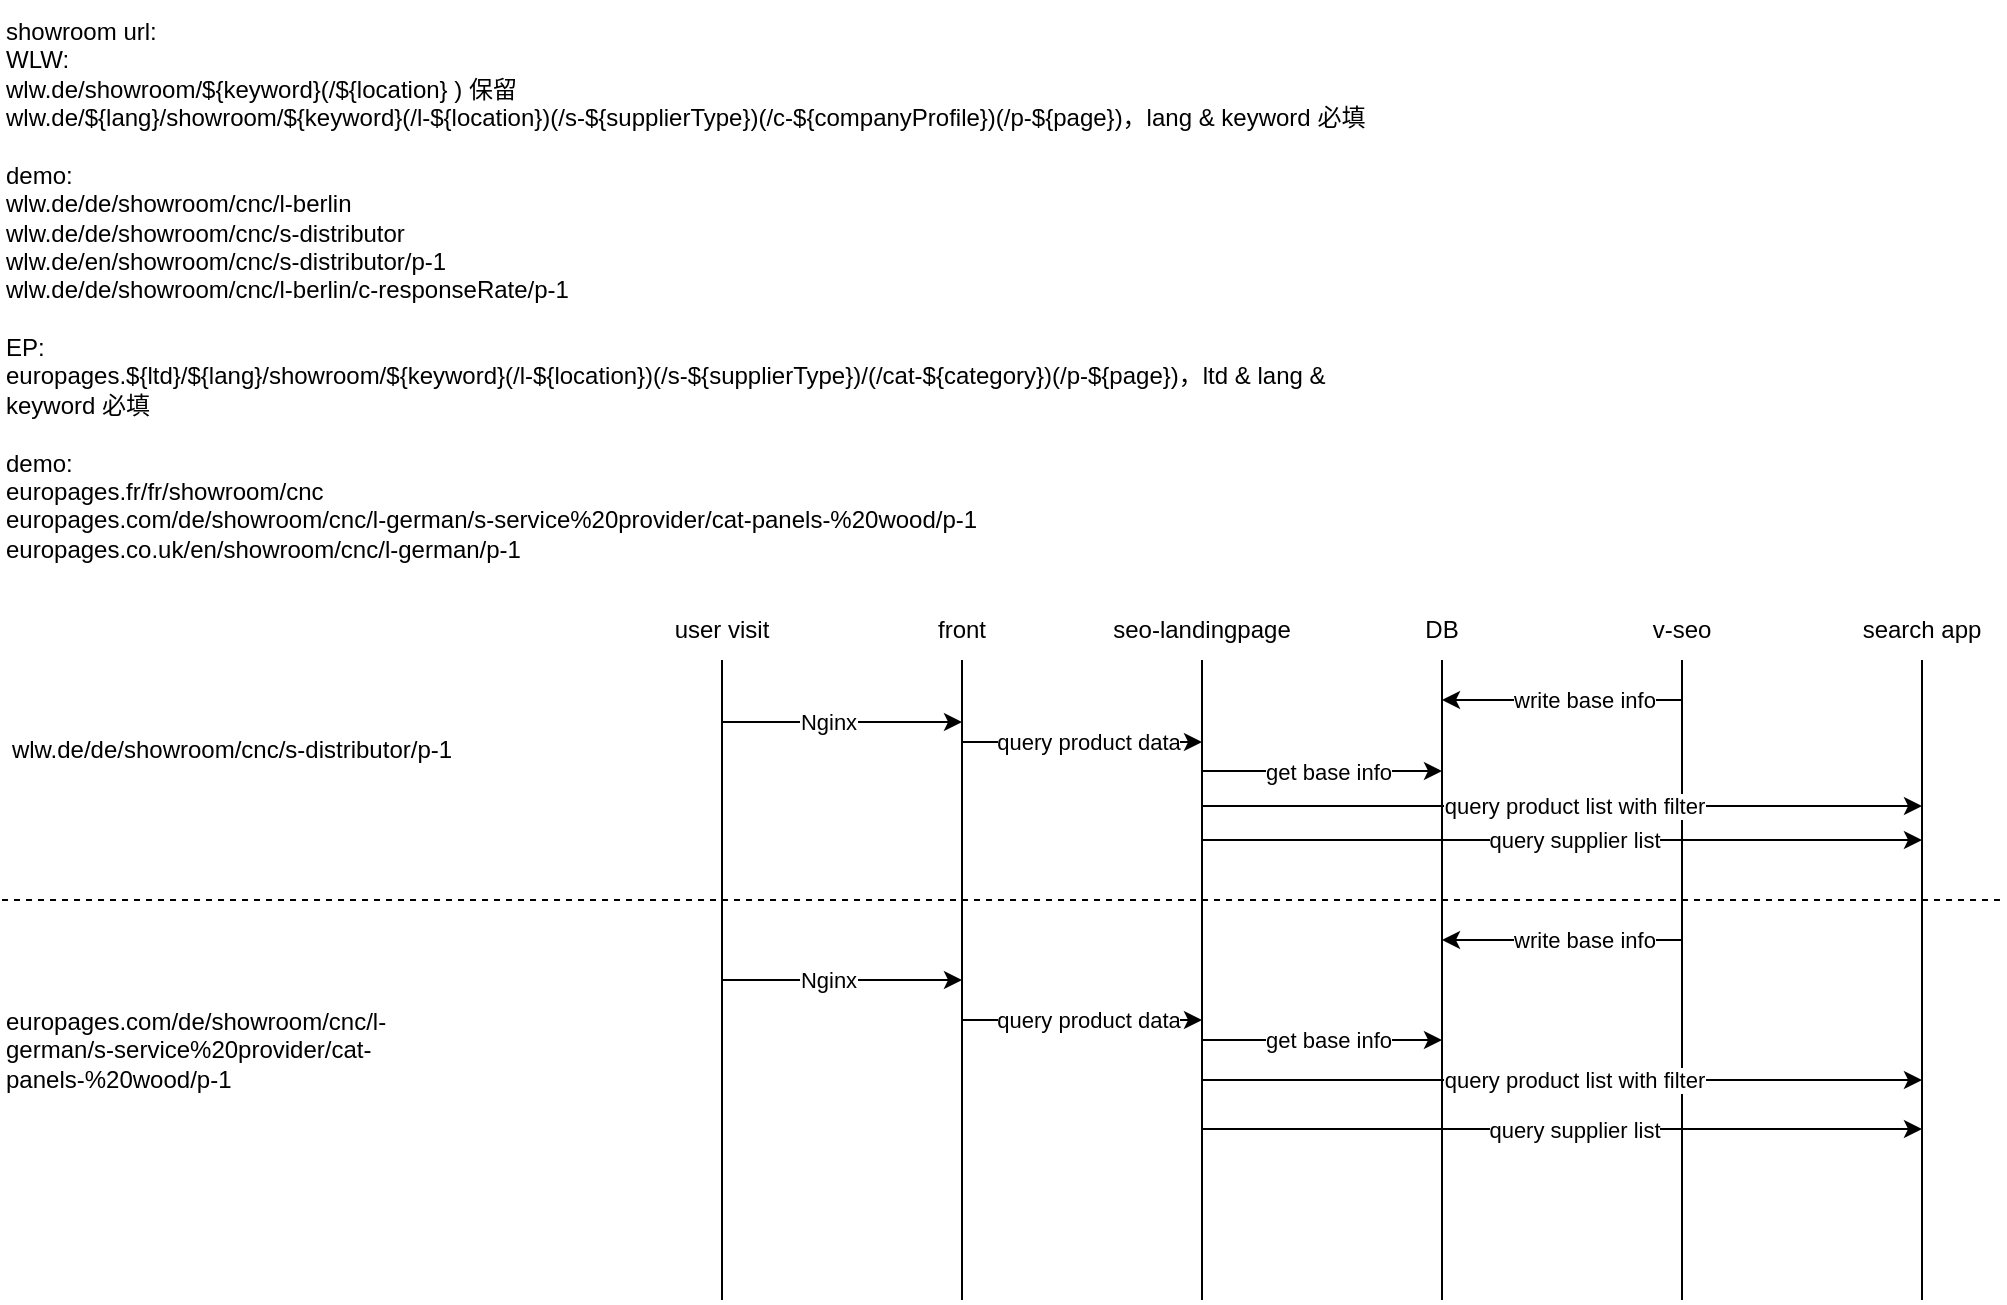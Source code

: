 <mxfile version="24.7.6">
  <diagram name="第 1 页" id="8QHE-VYR7Ac-7rWeXqXU">
    <mxGraphModel dx="2501" dy="1827" grid="1" gridSize="10" guides="1" tooltips="1" connect="1" arrows="1" fold="1" page="1" pageScale="1" pageWidth="827" pageHeight="1169" math="0" shadow="0">
      <root>
        <mxCell id="0" />
        <mxCell id="1" parent="0" />
        <mxCell id="p3VlO4Lueq0eT8ngaBwh-2" value="" style="endArrow=none;html=1;rounded=0;" edge="1" parent="1">
          <mxGeometry width="50" height="50" relative="1" as="geometry">
            <mxPoint x="120" y="440" as="sourcePoint" />
            <mxPoint x="120" y="120" as="targetPoint" />
          </mxGeometry>
        </mxCell>
        <mxCell id="p3VlO4Lueq0eT8ngaBwh-3" value="" style="endArrow=none;html=1;rounded=0;" edge="1" parent="1">
          <mxGeometry width="50" height="50" relative="1" as="geometry">
            <mxPoint x="240" y="440" as="sourcePoint" />
            <mxPoint x="240" y="120" as="targetPoint" />
          </mxGeometry>
        </mxCell>
        <mxCell id="p3VlO4Lueq0eT8ngaBwh-4" value="" style="endArrow=none;html=1;rounded=0;" edge="1" parent="1">
          <mxGeometry width="50" height="50" relative="1" as="geometry">
            <mxPoint x="360" y="440" as="sourcePoint" />
            <mxPoint x="360" y="120" as="targetPoint" />
          </mxGeometry>
        </mxCell>
        <mxCell id="p3VlO4Lueq0eT8ngaBwh-5" value="" style="endArrow=none;html=1;rounded=0;" edge="1" parent="1">
          <mxGeometry width="50" height="50" relative="1" as="geometry">
            <mxPoint x="480" y="440" as="sourcePoint" />
            <mxPoint x="480" y="120" as="targetPoint" />
          </mxGeometry>
        </mxCell>
        <mxCell id="p3VlO4Lueq0eT8ngaBwh-6" value="" style="endArrow=none;html=1;rounded=0;" edge="1" parent="1">
          <mxGeometry width="50" height="50" relative="1" as="geometry">
            <mxPoint x="600" y="440" as="sourcePoint" />
            <mxPoint x="600" y="120" as="targetPoint" />
          </mxGeometry>
        </mxCell>
        <mxCell id="p3VlO4Lueq0eT8ngaBwh-7" value="user visit" style="text;html=1;align=center;verticalAlign=middle;whiteSpace=wrap;rounded=0;" vertex="1" parent="1">
          <mxGeometry x="90" y="90" width="60" height="30" as="geometry" />
        </mxCell>
        <mxCell id="p3VlO4Lueq0eT8ngaBwh-8" value="front" style="text;html=1;align=center;verticalAlign=middle;whiteSpace=wrap;rounded=0;" vertex="1" parent="1">
          <mxGeometry x="200" y="90" width="80" height="30" as="geometry" />
        </mxCell>
        <mxCell id="p3VlO4Lueq0eT8ngaBwh-9" value="seo-landingpage" style="text;html=1;align=center;verticalAlign=middle;whiteSpace=wrap;rounded=0;" vertex="1" parent="1">
          <mxGeometry x="310" y="90" width="100" height="30" as="geometry" />
        </mxCell>
        <mxCell id="p3VlO4Lueq0eT8ngaBwh-10" value="DB" style="text;html=1;align=center;verticalAlign=middle;whiteSpace=wrap;rounded=0;" vertex="1" parent="1">
          <mxGeometry x="440" y="90" width="80" height="30" as="geometry" />
        </mxCell>
        <mxCell id="p3VlO4Lueq0eT8ngaBwh-11" value="v-seo" style="text;html=1;align=center;verticalAlign=middle;whiteSpace=wrap;rounded=0;" vertex="1" parent="1">
          <mxGeometry x="560" y="90" width="80" height="30" as="geometry" />
        </mxCell>
        <mxCell id="p3VlO4Lueq0eT8ngaBwh-12" value="" style="endArrow=none;html=1;rounded=0;" edge="1" parent="1">
          <mxGeometry width="50" height="50" relative="1" as="geometry">
            <mxPoint x="720" y="440" as="sourcePoint" />
            <mxPoint x="720" y="120" as="targetPoint" />
          </mxGeometry>
        </mxCell>
        <mxCell id="p3VlO4Lueq0eT8ngaBwh-13" value="search app" style="text;html=1;align=center;verticalAlign=middle;whiteSpace=wrap;rounded=0;" vertex="1" parent="1">
          <mxGeometry x="680" y="90" width="80" height="30" as="geometry" />
        </mxCell>
        <mxCell id="p3VlO4Lueq0eT8ngaBwh-14" value="" style="endArrow=none;dashed=1;html=1;rounded=0;" edge="1" parent="1">
          <mxGeometry width="50" height="50" relative="1" as="geometry">
            <mxPoint x="-240" y="240" as="sourcePoint" />
            <mxPoint x="760" y="240" as="targetPoint" />
          </mxGeometry>
        </mxCell>
        <mxCell id="p3VlO4Lueq0eT8ngaBwh-16" value="&lt;div&gt;&lt;div style=&quot;text-align: left;&quot;&gt;wlw.de/de/showroom/cnc/s-&lt;span style=&quot;background-color: initial;&quot;&gt;distributor/p-1&lt;/span&gt;&lt;/div&gt;&lt;/div&gt;" style="text;html=1;align=center;verticalAlign=middle;whiteSpace=wrap;rounded=0;" vertex="1" parent="1">
          <mxGeometry x="-240" y="140" width="230" height="50" as="geometry" />
        </mxCell>
        <mxCell id="p3VlO4Lueq0eT8ngaBwh-17" value="&lt;div style=&quot;&quot;&gt;&lt;span style=&quot;background-color: initial;&quot;&gt;showroom url:&lt;/span&gt;&lt;/div&gt;&lt;div style=&quot;&quot;&gt;&lt;span style=&quot;background-color: initial;&quot;&gt;WLW:&lt;/span&gt;&lt;/div&gt;&lt;div&gt;wlw.de/showroom/${keyword}(/${location} ) 保留&lt;br&gt;&lt;div&gt;wlw.de/${lang}/showroom/${keyword}(/l-${location})(/s-${supplierType})(/c-${companyProfile})(/p-${page})，lang &amp;amp; keyword 必填&lt;/div&gt;&lt;/div&gt;&lt;div&gt;&lt;br&gt;&lt;/div&gt;&lt;div&gt;demo:&lt;/div&gt;&lt;div&gt;wlw.de/de/showroom/cnc/l-berlin&lt;/div&gt;&lt;div&gt;&lt;div&gt;wlw.de/de/showroom/cnc/s-&lt;span style=&quot;background-color: initial;&quot;&gt;distributor&lt;/span&gt;&lt;/div&gt;&lt;/div&gt;&lt;div&gt;&lt;div&gt;wlw.de/en/showroom/cnc/s-&lt;span style=&quot;background-color: initial;&quot;&gt;distributor/p-1&lt;/span&gt;&lt;/div&gt;&lt;/div&gt;&lt;div&gt;&lt;span style=&quot;background-color: initial;&quot;&gt;wlw.de/de/showroom/cnc/l-berlin/c-&lt;/span&gt;&lt;span style=&quot;background-color: initial;&quot;&gt;responseRate/p-1&lt;br&gt;&lt;/span&gt;&lt;/div&gt;&lt;div&gt;&lt;span style=&quot;background-color: initial;&quot;&gt;&lt;br&gt;&lt;/span&gt;&lt;/div&gt;&lt;div&gt;&lt;span style=&quot;background-color: initial;&quot;&gt;EP:&lt;/span&gt;&lt;/div&gt;&lt;div&gt;&lt;span style=&quot;background-color: initial;&quot;&gt;europages.${ltd}/${lang}/showroom/${keyword}(/l-${location})(/&lt;/span&gt;&lt;span style=&quot;background-color: initial;&quot;&gt;s-${supplierType}&lt;/span&gt;&lt;span style=&quot;background-color: initial;&quot;&gt;)/(/cat-${category})(/p-${page})，ltd &amp;amp; lang &amp;amp; keyword 必填&lt;/span&gt;&lt;/div&gt;&lt;div&gt;&lt;span style=&quot;background-color: initial;&quot;&gt;&lt;br&gt;&lt;/span&gt;&lt;/div&gt;&lt;div&gt;&lt;span style=&quot;background-color: initial;&quot;&gt;demo:&lt;/span&gt;&lt;/div&gt;&lt;div&gt;&lt;div&gt;&lt;span style=&quot;background-color: initial;&quot;&gt;europages.fr/fr/showroom/cnc&lt;/span&gt;&lt;/div&gt;&lt;/div&gt;&lt;div&gt;&lt;span style=&quot;background-color: initial;&quot;&gt;europages.com/de/showroom/cnc/l-german/s-&lt;/span&gt;&lt;span style=&quot;background-color: initial;&quot;&gt;service%20provider/cat-&lt;/span&gt;&lt;span style=&quot;background-color: initial;&quot;&gt;panels-%20wood/p-1&lt;/span&gt;&lt;/div&gt;&lt;div&gt;&lt;div&gt;&lt;span style=&quot;background-color: initial;&quot;&gt;europages.co.uk/en/showroom/cnc/l-german/&lt;/span&gt;&lt;span style=&quot;background-color: initial;&quot;&gt;p-1&lt;/span&gt;&lt;/div&gt;&lt;/div&gt;" style="text;html=1;align=left;verticalAlign=middle;whiteSpace=wrap;rounded=0;" vertex="1" parent="1">
          <mxGeometry x="-240" y="-210" width="690" height="290" as="geometry" />
        </mxCell>
        <mxCell id="p3VlO4Lueq0eT8ngaBwh-18" value="" style="endArrow=classic;html=1;rounded=0;" edge="1" parent="1">
          <mxGeometry width="50" height="50" relative="1" as="geometry">
            <mxPoint x="120" y="151" as="sourcePoint" />
            <mxPoint x="240" y="151" as="targetPoint" />
          </mxGeometry>
        </mxCell>
        <mxCell id="p3VlO4Lueq0eT8ngaBwh-20" value="Nginx" style="edgeLabel;html=1;align=center;verticalAlign=middle;resizable=0;points=[];" vertex="1" connectable="0" parent="p3VlO4Lueq0eT8ngaBwh-18">
          <mxGeometry x="-0.125" relative="1" as="geometry">
            <mxPoint as="offset" />
          </mxGeometry>
        </mxCell>
        <mxCell id="p3VlO4Lueq0eT8ngaBwh-19" value="" style="endArrow=classic;html=1;rounded=0;" edge="1" parent="1">
          <mxGeometry width="50" height="50" relative="1" as="geometry">
            <mxPoint x="240" y="161" as="sourcePoint" />
            <mxPoint x="360" y="161" as="targetPoint" />
          </mxGeometry>
        </mxCell>
        <mxCell id="p3VlO4Lueq0eT8ngaBwh-21" value="query product data" style="edgeLabel;html=1;align=center;verticalAlign=middle;resizable=0;points=[];" vertex="1" connectable="0" parent="p3VlO4Lueq0eT8ngaBwh-19">
          <mxGeometry x="0.025" y="1" relative="1" as="geometry">
            <mxPoint x="1" y="1" as="offset" />
          </mxGeometry>
        </mxCell>
        <mxCell id="p3VlO4Lueq0eT8ngaBwh-22" value="" style="endArrow=classic;html=1;rounded=0;" edge="1" parent="1">
          <mxGeometry width="50" height="50" relative="1" as="geometry">
            <mxPoint x="360" y="175.5" as="sourcePoint" />
            <mxPoint x="480" y="175.5" as="targetPoint" />
          </mxGeometry>
        </mxCell>
        <mxCell id="p3VlO4Lueq0eT8ngaBwh-23" value="get base info" style="edgeLabel;html=1;align=center;verticalAlign=middle;resizable=0;points=[];" vertex="1" connectable="0" parent="p3VlO4Lueq0eT8ngaBwh-22">
          <mxGeometry x="0.025" y="1" relative="1" as="geometry">
            <mxPoint x="1" y="1" as="offset" />
          </mxGeometry>
        </mxCell>
        <mxCell id="p3VlO4Lueq0eT8ngaBwh-25" value="" style="endArrow=classic;html=1;rounded=0;" edge="1" parent="1">
          <mxGeometry width="50" height="50" relative="1" as="geometry">
            <mxPoint x="360" y="193" as="sourcePoint" />
            <mxPoint x="720" y="193" as="targetPoint" />
          </mxGeometry>
        </mxCell>
        <mxCell id="p3VlO4Lueq0eT8ngaBwh-26" value="query product list with filter" style="edgeLabel;html=1;align=center;verticalAlign=middle;resizable=0;points=[];" vertex="1" connectable="0" parent="p3VlO4Lueq0eT8ngaBwh-25">
          <mxGeometry x="0.025" y="1" relative="1" as="geometry">
            <mxPoint x="1" y="1" as="offset" />
          </mxGeometry>
        </mxCell>
        <mxCell id="p3VlO4Lueq0eT8ngaBwh-27" value="" style="endArrow=classic;html=1;rounded=0;" edge="1" parent="1">
          <mxGeometry width="50" height="50" relative="1" as="geometry">
            <mxPoint x="600" y="140" as="sourcePoint" />
            <mxPoint x="480" y="140" as="targetPoint" />
          </mxGeometry>
        </mxCell>
        <mxCell id="p3VlO4Lueq0eT8ngaBwh-28" value="write base info" style="edgeLabel;html=1;align=center;verticalAlign=middle;resizable=0;points=[];" vertex="1" connectable="0" parent="p3VlO4Lueq0eT8ngaBwh-27">
          <mxGeometry x="-0.208" y="-3" relative="1" as="geometry">
            <mxPoint x="-2" y="3" as="offset" />
          </mxGeometry>
        </mxCell>
        <mxCell id="p3VlO4Lueq0eT8ngaBwh-29" value="" style="endArrow=classic;html=1;rounded=0;" edge="1" parent="1">
          <mxGeometry width="50" height="50" relative="1" as="geometry">
            <mxPoint x="360" y="210" as="sourcePoint" />
            <mxPoint x="720" y="210" as="targetPoint" />
          </mxGeometry>
        </mxCell>
        <mxCell id="p3VlO4Lueq0eT8ngaBwh-30" value="query supplier list" style="edgeLabel;html=1;align=center;verticalAlign=middle;resizable=0;points=[];" vertex="1" connectable="0" parent="p3VlO4Lueq0eT8ngaBwh-29">
          <mxGeometry x="0.025" y="1" relative="1" as="geometry">
            <mxPoint x="1" y="1" as="offset" />
          </mxGeometry>
        </mxCell>
        <mxCell id="p3VlO4Lueq0eT8ngaBwh-32" value="" style="endArrow=classic;html=1;rounded=0;" edge="1" parent="1">
          <mxGeometry width="50" height="50" relative="1" as="geometry">
            <mxPoint x="120" y="280" as="sourcePoint" />
            <mxPoint x="240" y="280" as="targetPoint" />
          </mxGeometry>
        </mxCell>
        <mxCell id="p3VlO4Lueq0eT8ngaBwh-33" value="Nginx" style="edgeLabel;html=1;align=center;verticalAlign=middle;resizable=0;points=[];" vertex="1" connectable="0" parent="p3VlO4Lueq0eT8ngaBwh-32">
          <mxGeometry x="-0.125" relative="1" as="geometry">
            <mxPoint as="offset" />
          </mxGeometry>
        </mxCell>
        <mxCell id="p3VlO4Lueq0eT8ngaBwh-34" value="" style="endArrow=classic;html=1;rounded=0;" edge="1" parent="1">
          <mxGeometry width="50" height="50" relative="1" as="geometry">
            <mxPoint x="240" y="300" as="sourcePoint" />
            <mxPoint x="360" y="300" as="targetPoint" />
          </mxGeometry>
        </mxCell>
        <mxCell id="p3VlO4Lueq0eT8ngaBwh-35" value="query product data" style="edgeLabel;html=1;align=center;verticalAlign=middle;resizable=0;points=[];" vertex="1" connectable="0" parent="p3VlO4Lueq0eT8ngaBwh-34">
          <mxGeometry x="0.025" y="1" relative="1" as="geometry">
            <mxPoint x="1" y="1" as="offset" />
          </mxGeometry>
        </mxCell>
        <mxCell id="p3VlO4Lueq0eT8ngaBwh-36" value="" style="endArrow=classic;html=1;rounded=0;" edge="1" parent="1">
          <mxGeometry width="50" height="50" relative="1" as="geometry">
            <mxPoint x="360" y="310" as="sourcePoint" />
            <mxPoint x="480" y="310" as="targetPoint" />
          </mxGeometry>
        </mxCell>
        <mxCell id="p3VlO4Lueq0eT8ngaBwh-37" value="get base info" style="edgeLabel;html=1;align=center;verticalAlign=middle;resizable=0;points=[];" vertex="1" connectable="0" parent="p3VlO4Lueq0eT8ngaBwh-36">
          <mxGeometry x="0.025" y="1" relative="1" as="geometry">
            <mxPoint x="1" y="1" as="offset" />
          </mxGeometry>
        </mxCell>
        <mxCell id="p3VlO4Lueq0eT8ngaBwh-38" value="" style="endArrow=classic;html=1;rounded=0;" edge="1" parent="1">
          <mxGeometry width="50" height="50" relative="1" as="geometry">
            <mxPoint x="600" y="260" as="sourcePoint" />
            <mxPoint x="480" y="260" as="targetPoint" />
          </mxGeometry>
        </mxCell>
        <mxCell id="p3VlO4Lueq0eT8ngaBwh-39" value="write base info" style="edgeLabel;html=1;align=center;verticalAlign=middle;resizable=0;points=[];" vertex="1" connectable="0" parent="p3VlO4Lueq0eT8ngaBwh-38">
          <mxGeometry x="-0.208" y="-3" relative="1" as="geometry">
            <mxPoint x="-2" y="3" as="offset" />
          </mxGeometry>
        </mxCell>
        <mxCell id="p3VlO4Lueq0eT8ngaBwh-40" value="" style="endArrow=classic;html=1;rounded=0;" edge="1" parent="1">
          <mxGeometry width="50" height="50" relative="1" as="geometry">
            <mxPoint x="360" y="330" as="sourcePoint" />
            <mxPoint x="720" y="330" as="targetPoint" />
          </mxGeometry>
        </mxCell>
        <mxCell id="p3VlO4Lueq0eT8ngaBwh-41" value="query product list with filter" style="edgeLabel;html=1;align=center;verticalAlign=middle;resizable=0;points=[];" vertex="1" connectable="0" parent="p3VlO4Lueq0eT8ngaBwh-40">
          <mxGeometry x="0.025" y="1" relative="1" as="geometry">
            <mxPoint x="1" y="1" as="offset" />
          </mxGeometry>
        </mxCell>
        <mxCell id="p3VlO4Lueq0eT8ngaBwh-42" value="" style="endArrow=classic;html=1;rounded=0;" edge="1" parent="1">
          <mxGeometry width="50" height="50" relative="1" as="geometry">
            <mxPoint x="360" y="354.5" as="sourcePoint" />
            <mxPoint x="720" y="354.5" as="targetPoint" />
          </mxGeometry>
        </mxCell>
        <mxCell id="p3VlO4Lueq0eT8ngaBwh-43" value="query supplier list" style="edgeLabel;html=1;align=center;verticalAlign=middle;resizable=0;points=[];" vertex="1" connectable="0" parent="p3VlO4Lueq0eT8ngaBwh-42">
          <mxGeometry x="0.025" y="1" relative="1" as="geometry">
            <mxPoint x="1" y="1" as="offset" />
          </mxGeometry>
        </mxCell>
        <mxCell id="p3VlO4Lueq0eT8ngaBwh-44" value="europages.com/de/showroom/cnc/l-german/s-service%20provider/cat-panels-%20wood/p-1" style="text;html=1;align=left;verticalAlign=middle;whiteSpace=wrap;rounded=0;" vertex="1" parent="1">
          <mxGeometry x="-240" y="270" width="210" height="90" as="geometry" />
        </mxCell>
      </root>
    </mxGraphModel>
  </diagram>
</mxfile>

